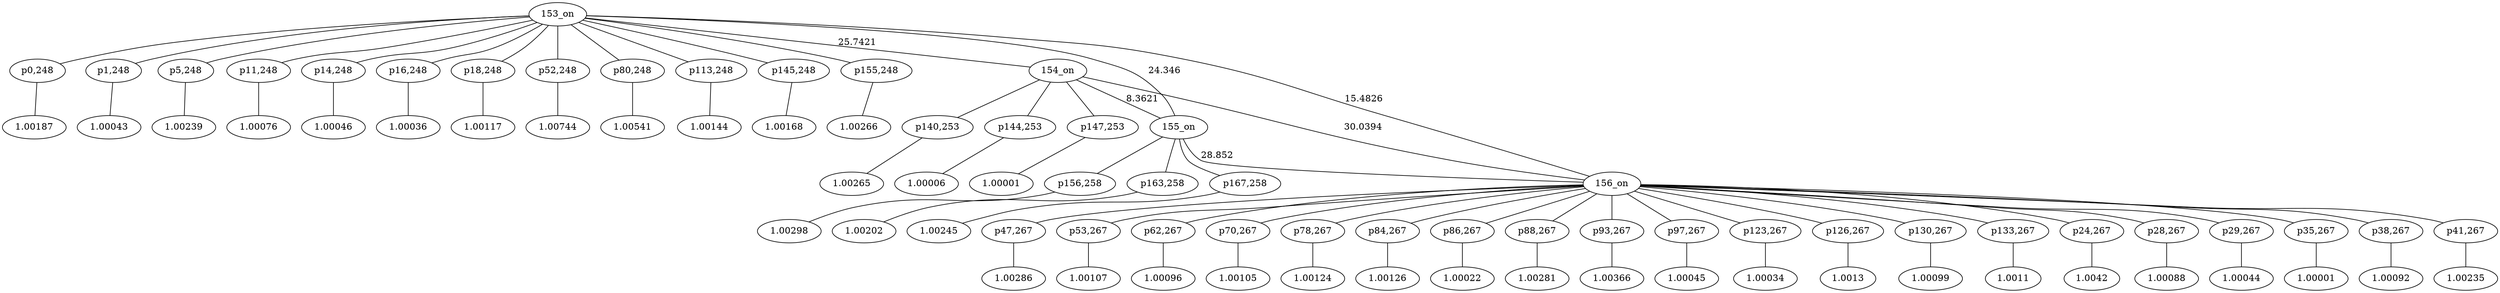 graph {
	"p0,248" -- "c0"
	"c0" [ label="1.00187", pos="98.9052,39.7149!"];
	"p1,248" -- "c5"
	"c5" [ label="1.00043", pos="74.2186,30.1702!"];
	"p5,248" -- "c11"
	"c11" [ label="1.00239", pos="91.1196,25.6693!"];
	"p11,248" -- "c17"
	"c17" [ label="1.00076", pos="95.4235,16.6893!"];
	"p14,248" -- "c23"
	"c23" [ label="1.00046", pos="87.6954,23.2766!"];
	"p16,248" -- "c28"
	"c28" [ label="1.00036", pos="66.0265,23.2466!"];
	"p18,248" -- "c33"
	"c33" [ label="1.00117", pos="41.775,16.6958!"];
	"p24,267" -- "c38"
	"c38" [ label="1.0042", pos="56.5604,38.9632!"];
	"p28,267" -- "c41"
	"c41" [ label="1.00088", pos="53.1225,43.456!"];
	"p29,267" -- "c44"
	"c44" [ label="1.00044", pos="48.727,34.8681!"];
	"p35,267" -- "c47"
	"c47" [ label="1.00001", pos="47.4959,41.5858!"];
	"p38,267" -- "c50"
	"c50" [ label="1.00092", pos="24.1213,29.9452!"];
	"p41,267" -- "c53"
	"c53" [ label="1.00235", pos="43.5377,47.1692!"];
	"p47,267" -- "c56"
	"c56" [ label="1.00286", pos="17.5226,29.2657!"];
	"p52,248" -- "c60"
	"c60" [ label="1.00744", pos="3.11385,20.7413!"];
	"p53,267" -- "c65"
	"c65" [ label="1.00107", pos="27.9004,41.8399!"];
	"p62,267" -- "c68"
	"c68" [ label="1.00096", pos="23.309,37.0144!"];
	"p70,267" -- "c72"
	"c72" [ label="1.00105", pos="16.3224,36.2887!"];
	"p78,267" -- "c74"
	"c74" [ label="1.00124", pos="26.1653,59.4469!"];
	"p80,248" -- "c77"
	"c77" [ label="1.00541", pos="3.29094,67.4053!"];
	"p84,267" -- "c82"
	"c82" [ label="1.00126", pos="20.1308,61.1969!"];
	"p86,267" -- "c86"
	"c86" [ label="1.00022", pos="13.1904,60.5823!"];
	"p88,267" -- "c89"
	"c89" [ label="1.00281", pos="12.8037,67.0907!"];
	"p93,267" -- "c92"
	"c92" [ label="1.00366", pos="44.0327,57.7431!"];
	"p97,267" -- "c96"
	"c96" [ label="1.00045", pos="19.87,67.4952!"];
	"p113,248" -- "c99"
	"c99" [ label="1.00144", pos="37.562,84.3511!"];
	"p123,267" -- "c104"
	"c104" [ label="1.00034", pos="43.5623,73.6644!"];
	"p126,267" -- "c107"
	"c107" [ label="1.0013", pos="46.9849,66.3243!"];
	"p130,267" -- "c110"
	"c110" [ label="1.00099", pos="51.7124,69.1398!"];
	"p133,267" -- "c113"
	"c113" [ label="1.0011", pos="50.4777,75.2026!"];
	"p140,253" -- "c116"
	"c116" [ label="1.00265", pos="64.4328,60.8803!"];
	"p144,253" -- "c118"
	"c118" [ label="1.00006", pos="67.5467,65.9937!"];
	"p145,248" -- "c123"
	"c123" [ label="1.00168", pos="91.2085,84.3143!"];
	"p147,253" -- "c128"
	"c128" [ label="1.00001", pos="69.5428,60.2697!"];
	"p155,248" -- "c131"
	"c131" [ label="1.00266", pos="98.7523,79.1429!"];
	"p156,258" -- "c136"
	"c136" [ label="1.00298", pos="86.1495,67.319!"];
	"p163,258" -- "c141"
	"c141" [ label="1.00202", pos="83.6914,62.012!"];
	"p167,258" -- "c144"
	"c144" [ label="1.00245", pos="89.1424,62.0512!"];
	"153_on" -- "154_on" [label="25.7421"]
	"153_on" -- "155_on" [label="24.346"]
	"153_on" -- "156_on" [label="15.4826"]
	"154_on" -- "155_on" [label="8.3621"]
	"154_on" -- "156_on" [label="30.0394"]
	"155_on" -- "156_on" [label="28.852"]
	"153_on" -- "p0,248"
	"153_on" -- "p1,248"
	"153_on" -- "p5,248"
	"153_on" -- "p11,248"
	"153_on" -- "p14,248"
	"153_on" -- "p16,248"
	"153_on" -- "p18,248"
	"153_on" -- "p52,248"
	"153_on" -- "p80,248"
	"153_on" -- "p113,248"
	"153_on" -- "p145,248"
	"153_on" -- "p155,248"
	"154_on" -- "p140,253"
	"154_on" -- "p144,253"
	"154_on" -- "p147,253"
	"155_on" -- "p156,258"
	"155_on" -- "p163,258"
	"155_on" -- "p167,258"
	"156_on" -- "p24,267"
	"156_on" -- "p28,267"
	"156_on" -- "p29,267"
	"156_on" -- "p35,267"
	"156_on" -- "p38,267"
	"156_on" -- "p41,267"
	"156_on" -- "p47,267"
	"156_on" -- "p53,267"
	"156_on" -- "p62,267"
	"156_on" -- "p70,267"
	"156_on" -- "p78,267"
	"156_on" -- "p84,267"
	"156_on" -- "p86,267"
	"156_on" -- "p88,267"
	"156_on" -- "p93,267"
	"156_on" -- "p97,267"
	"156_on" -- "p123,267"
	"156_on" -- "p126,267"
	"156_on" -- "p130,267"
	"156_on" -- "p133,267"
}
